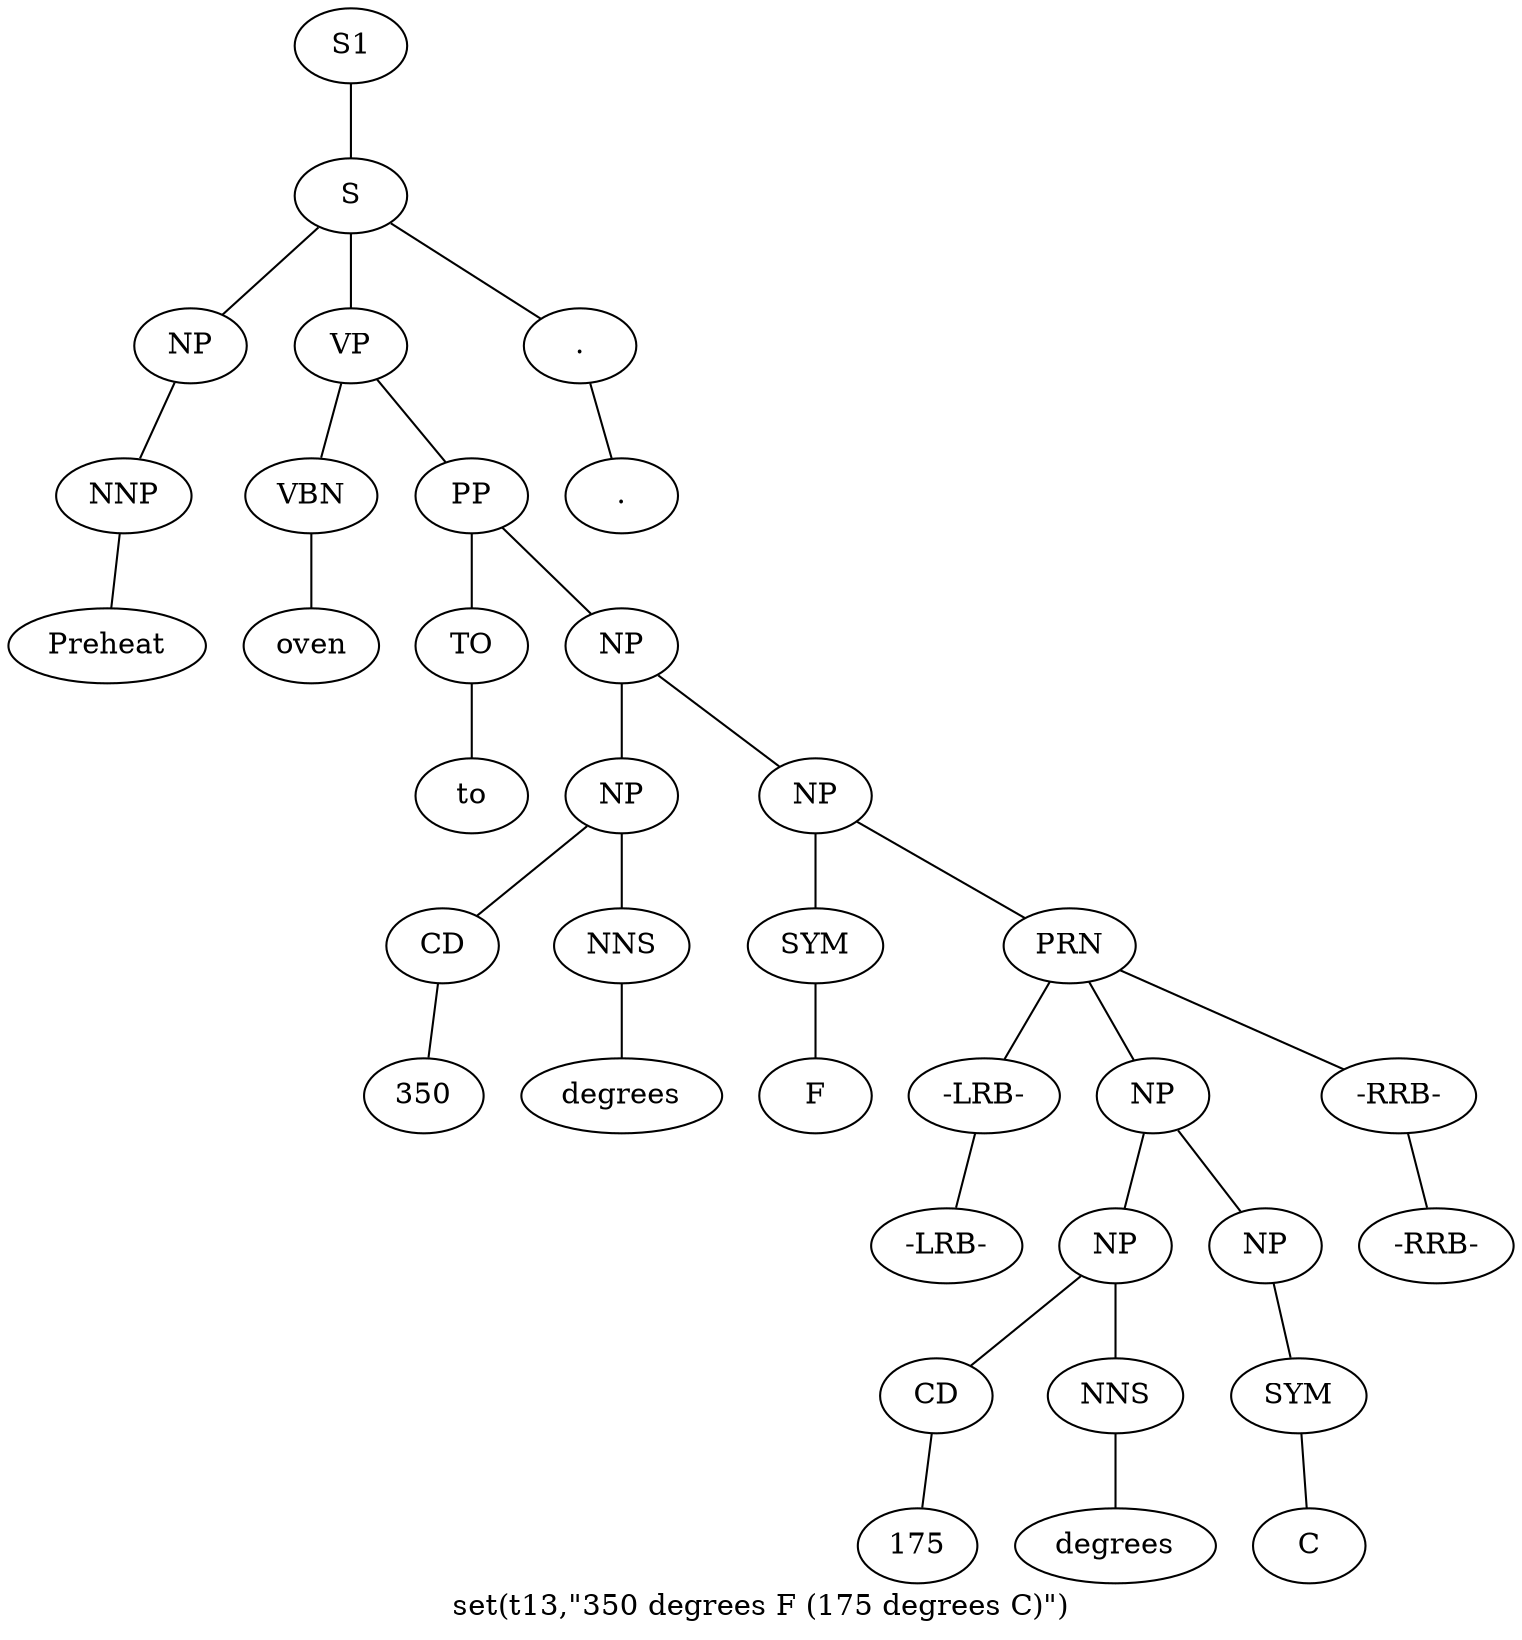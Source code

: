 graph SyntaxGraph {
	label = "set(t13,\"350 degrees F (175 degrees C)\")";
	Node0 [label="S1"];
	Node1 [label="S"];
	Node2 [label="NP"];
	Node3 [label="NNP"];
	Node4 [label="Preheat"];
	Node5 [label="VP"];
	Node6 [label="VBN"];
	Node7 [label="oven"];
	Node8 [label="PP"];
	Node9 [label="TO"];
	Node10 [label="to"];
	Node11 [label="NP"];
	Node12 [label="NP"];
	Node13 [label="CD"];
	Node14 [label="350"];
	Node15 [label="NNS"];
	Node16 [label="degrees"];
	Node17 [label="NP"];
	Node18 [label="SYM"];
	Node19 [label="F"];
	Node20 [label="PRN"];
	Node21 [label="-LRB-"];
	Node22 [label="-LRB-"];
	Node23 [label="NP"];
	Node24 [label="NP"];
	Node25 [label="CD"];
	Node26 [label="175"];
	Node27 [label="NNS"];
	Node28 [label="degrees"];
	Node29 [label="NP"];
	Node30 [label="SYM"];
	Node31 [label="C"];
	Node32 [label="-RRB-"];
	Node33 [label="-RRB-"];
	Node34 [label="."];
	Node35 [label="."];

	Node0 -- Node1;
	Node1 -- Node2;
	Node1 -- Node5;
	Node1 -- Node34;
	Node2 -- Node3;
	Node3 -- Node4;
	Node5 -- Node6;
	Node5 -- Node8;
	Node6 -- Node7;
	Node8 -- Node9;
	Node8 -- Node11;
	Node9 -- Node10;
	Node11 -- Node12;
	Node11 -- Node17;
	Node12 -- Node13;
	Node12 -- Node15;
	Node13 -- Node14;
	Node15 -- Node16;
	Node17 -- Node18;
	Node17 -- Node20;
	Node18 -- Node19;
	Node20 -- Node21;
	Node20 -- Node23;
	Node20 -- Node32;
	Node21 -- Node22;
	Node23 -- Node24;
	Node23 -- Node29;
	Node24 -- Node25;
	Node24 -- Node27;
	Node25 -- Node26;
	Node27 -- Node28;
	Node29 -- Node30;
	Node30 -- Node31;
	Node32 -- Node33;
	Node34 -- Node35;
}